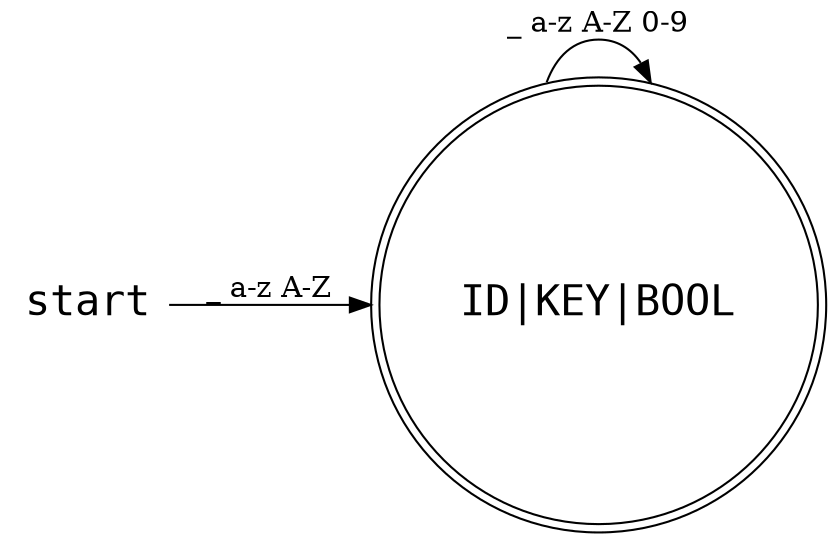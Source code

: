 digraph NFA {
	rankdir=LR;
	node [fontsize=20 fontname=Consolas]

	start [shape=plaintext]
	s1    [label="ID|KEY|BOOL" shape=doublecircle]

	start -> s1 [label="_ a-z A-Z"]
	s1 -> s1 [label="_ a-z A-Z 0-9"]
}